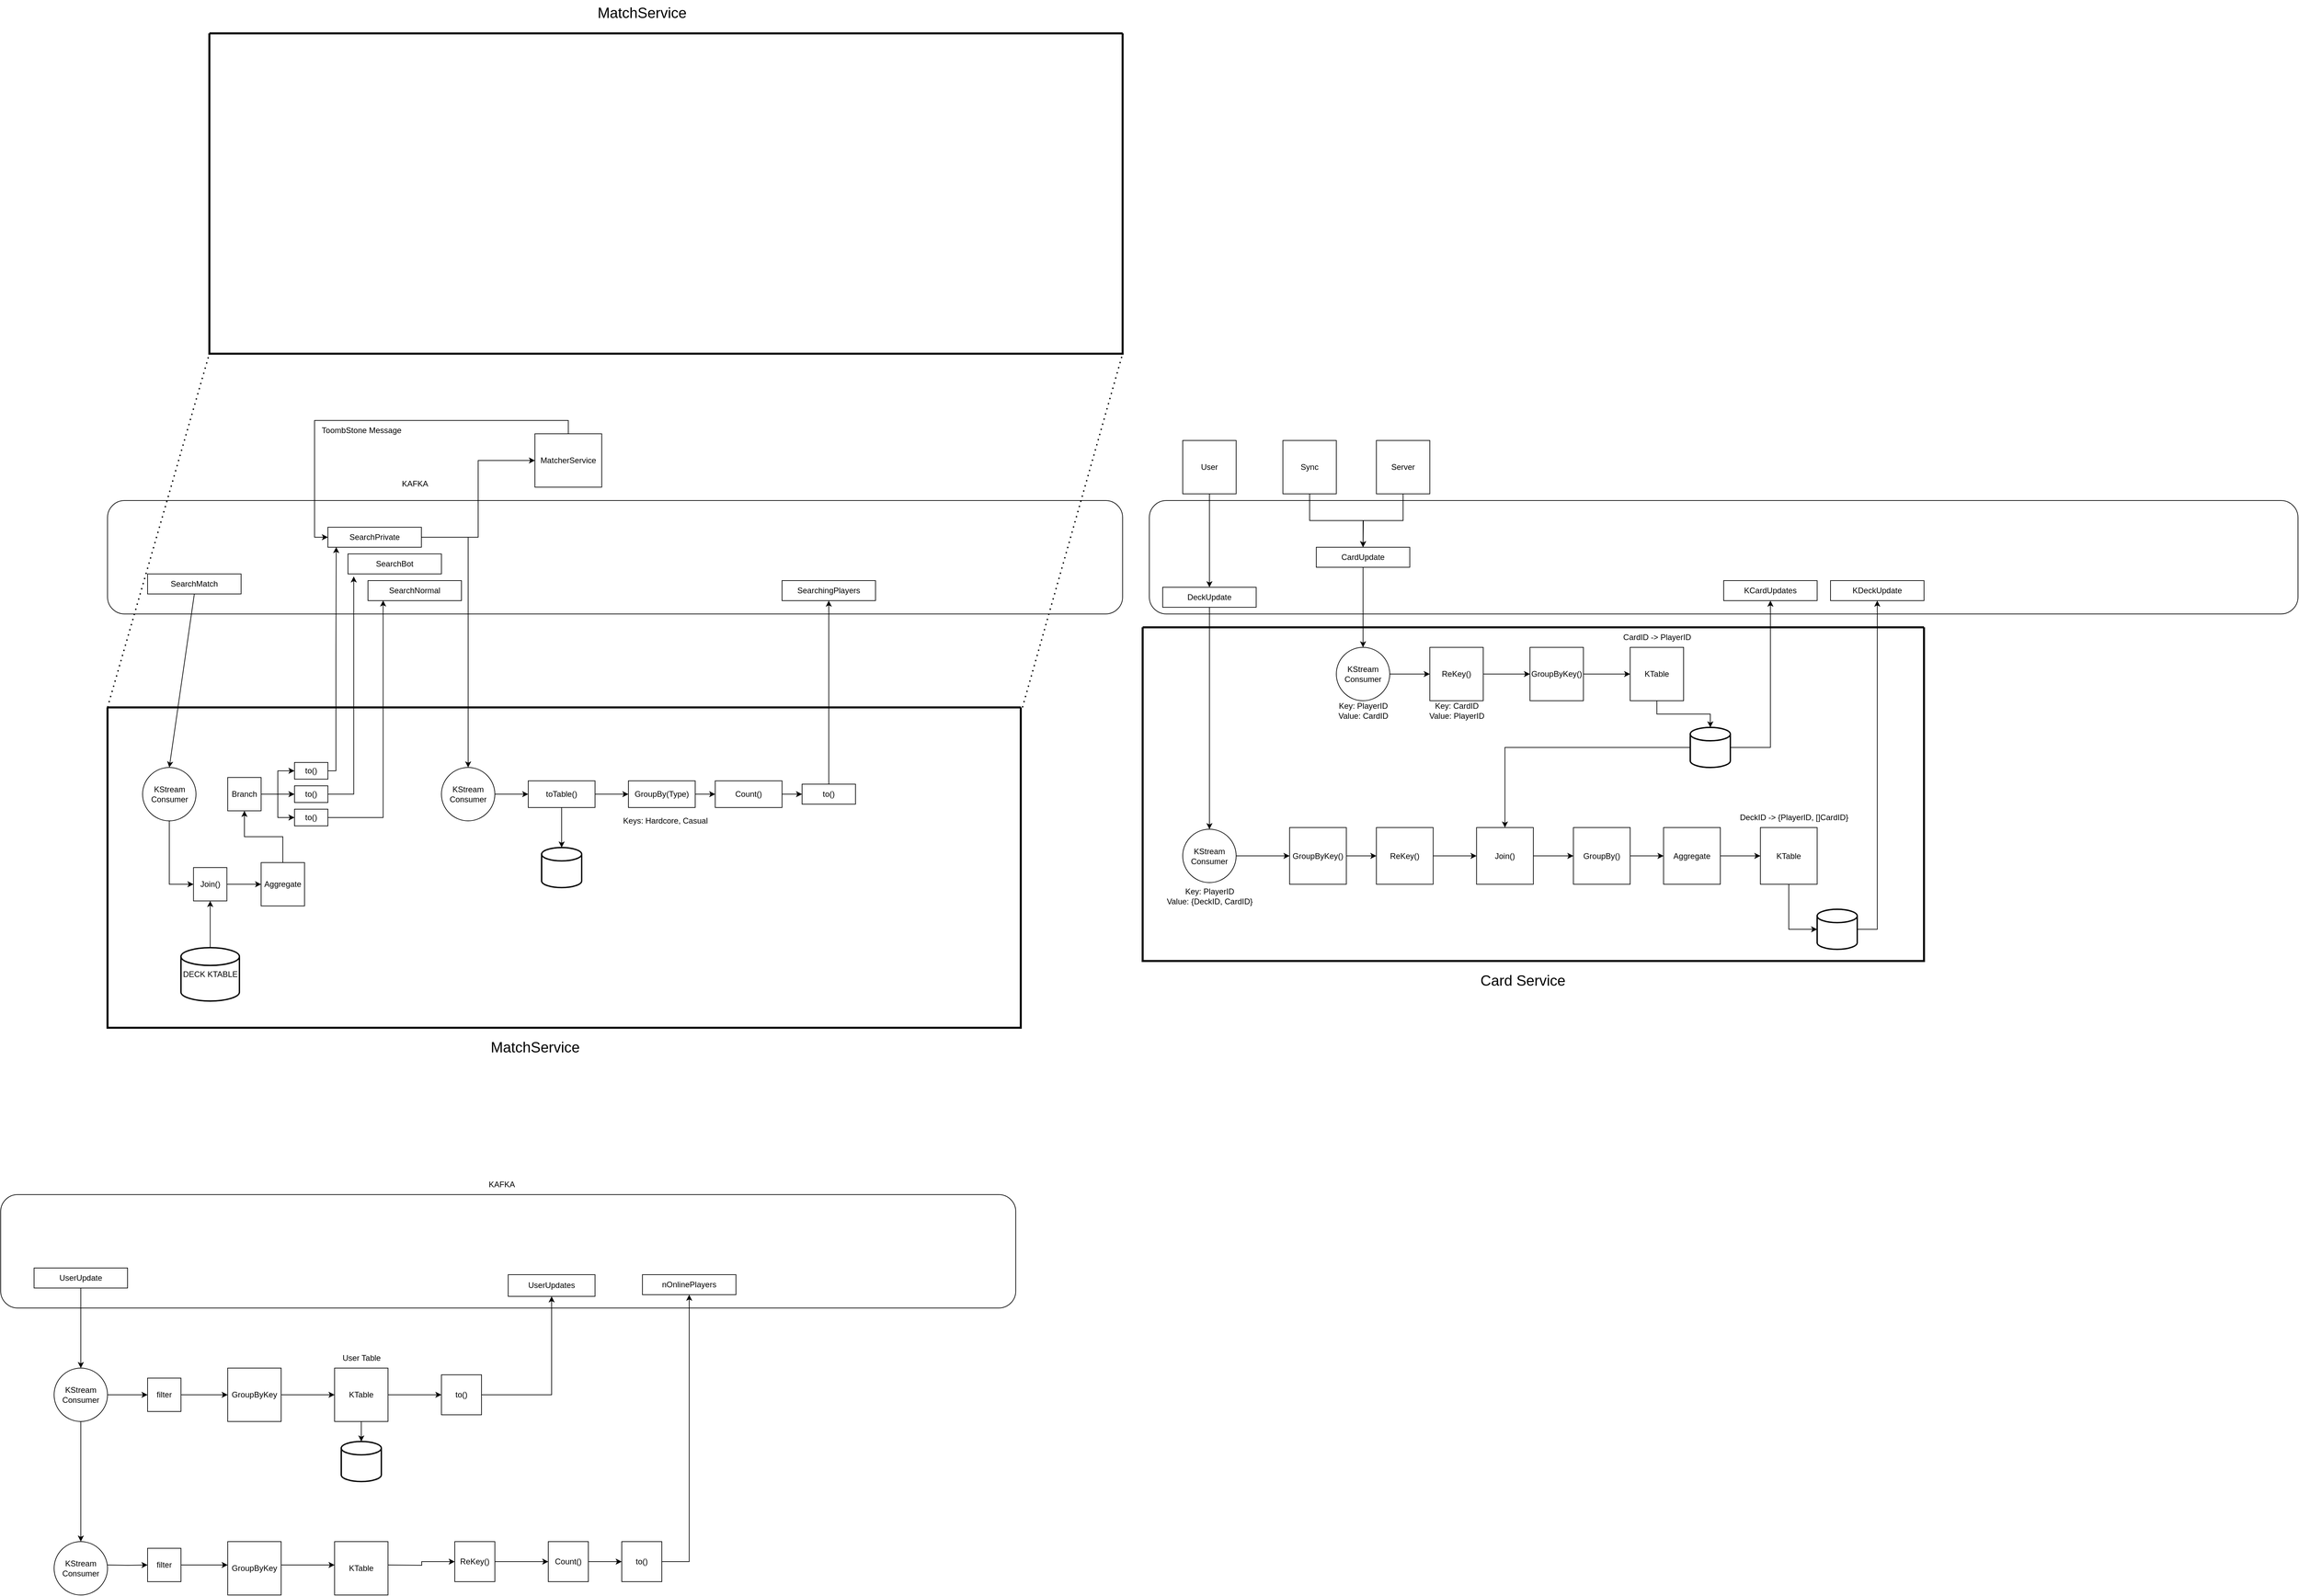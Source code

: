 <mxfile version="21.0.6" type="github">
  <diagram name="Pagina-1" id="jkMGYgcZss7tJJXc1dJc">
    <mxGraphModel dx="2074" dy="2285" grid="1" gridSize="10" guides="1" tooltips="1" connect="1" arrows="1" fold="1" page="1" pageScale="1" pageWidth="827" pageHeight="1169" math="0" shadow="0">
      <root>
        <mxCell id="0" />
        <mxCell id="1" parent="0" />
        <mxCell id="S80xQoVA_Cn7VEeKXndC-1" value="" style="rounded=1;whiteSpace=wrap;html=1;" vertex="1" parent="1">
          <mxGeometry x="220" y="130" width="1520" height="170" as="geometry" />
        </mxCell>
        <mxCell id="S80xQoVA_Cn7VEeKXndC-2" value="KAFKA" style="text;html=1;align=center;verticalAlign=middle;resizable=0;points=[];autosize=1;strokeColor=none;fillColor=none;" vertex="1" parent="1">
          <mxGeometry x="650" y="90" width="60" height="30" as="geometry" />
        </mxCell>
        <mxCell id="S80xQoVA_Cn7VEeKXndC-3" value="SearchBot" style="rounded=0;whiteSpace=wrap;html=1;" vertex="1" parent="1">
          <mxGeometry x="580" y="210" width="140" height="30" as="geometry" />
        </mxCell>
        <mxCell id="S80xQoVA_Cn7VEeKXndC-185" style="edgeStyle=orthogonalEdgeStyle;rounded=0;orthogonalLoop=1;jettySize=auto;html=1;exitX=0.5;exitY=1;exitDx=0;exitDy=0;entryX=0;entryY=0.5;entryDx=0;entryDy=0;" edge="1" parent="1" source="S80xQoVA_Cn7VEeKXndC-5" target="S80xQoVA_Cn7VEeKXndC-184">
          <mxGeometry relative="1" as="geometry" />
        </mxCell>
        <mxCell id="S80xQoVA_Cn7VEeKXndC-5" value="KStream Consumer" style="ellipse;whiteSpace=wrap;html=1;aspect=fixed;" vertex="1" parent="1">
          <mxGeometry x="272.5" y="530" width="80" height="80" as="geometry" />
        </mxCell>
        <mxCell id="S80xQoVA_Cn7VEeKXndC-20" style="edgeStyle=orthogonalEdgeStyle;rounded=0;orthogonalLoop=1;jettySize=auto;html=1;exitX=1;exitY=0.5;exitDx=0;exitDy=0;entryX=0;entryY=0.5;entryDx=0;entryDy=0;" edge="1" parent="1" source="S80xQoVA_Cn7VEeKXndC-7" target="S80xQoVA_Cn7VEeKXndC-18">
          <mxGeometry relative="1" as="geometry" />
        </mxCell>
        <mxCell id="S80xQoVA_Cn7VEeKXndC-21" style="edgeStyle=orthogonalEdgeStyle;rounded=0;orthogonalLoop=1;jettySize=auto;html=1;exitX=1;exitY=0.5;exitDx=0;exitDy=0;entryX=0;entryY=0.5;entryDx=0;entryDy=0;" edge="1" parent="1" source="S80xQoVA_Cn7VEeKXndC-7" target="S80xQoVA_Cn7VEeKXndC-19">
          <mxGeometry relative="1" as="geometry" />
        </mxCell>
        <mxCell id="S80xQoVA_Cn7VEeKXndC-22" style="edgeStyle=orthogonalEdgeStyle;rounded=0;orthogonalLoop=1;jettySize=auto;html=1;exitX=1;exitY=0.5;exitDx=0;exitDy=0;entryX=0;entryY=0.5;entryDx=0;entryDy=0;" edge="1" parent="1" source="S80xQoVA_Cn7VEeKXndC-7" target="S80xQoVA_Cn7VEeKXndC-16">
          <mxGeometry relative="1" as="geometry" />
        </mxCell>
        <mxCell id="S80xQoVA_Cn7VEeKXndC-7" value="Branch" style="whiteSpace=wrap;html=1;aspect=fixed;" vertex="1" parent="1">
          <mxGeometry x="400" y="545" width="50" height="50" as="geometry" />
        </mxCell>
        <mxCell id="S80xQoVA_Cn7VEeKXndC-9" value="SearchMatch" style="rounded=0;whiteSpace=wrap;html=1;" vertex="1" parent="1">
          <mxGeometry x="280" y="240" width="140" height="30" as="geometry" />
        </mxCell>
        <mxCell id="S80xQoVA_Cn7VEeKXndC-28" style="edgeStyle=orthogonalEdgeStyle;rounded=0;orthogonalLoop=1;jettySize=auto;html=1;exitX=1;exitY=0.5;exitDx=0;exitDy=0;entryX=0.5;entryY=0;entryDx=0;entryDy=0;" edge="1" parent="1" source="S80xQoVA_Cn7VEeKXndC-11" target="S80xQoVA_Cn7VEeKXndC-27">
          <mxGeometry relative="1" as="geometry">
            <Array as="points">
              <mxPoint x="760" y="185" />
              <mxPoint x="760" y="515" />
            </Array>
          </mxGeometry>
        </mxCell>
        <mxCell id="S80xQoVA_Cn7VEeKXndC-35" style="edgeStyle=orthogonalEdgeStyle;rounded=0;orthogonalLoop=1;jettySize=auto;html=1;exitX=1;exitY=0.5;exitDx=0;exitDy=0;entryX=0;entryY=0.5;entryDx=0;entryDy=0;" edge="1" parent="1" source="S80xQoVA_Cn7VEeKXndC-11" target="S80xQoVA_Cn7VEeKXndC-34">
          <mxGeometry relative="1" as="geometry" />
        </mxCell>
        <mxCell id="S80xQoVA_Cn7VEeKXndC-11" value="SearchPrivate" style="rounded=0;whiteSpace=wrap;html=1;" vertex="1" parent="1">
          <mxGeometry x="550" y="170" width="140" height="30" as="geometry" />
        </mxCell>
        <mxCell id="S80xQoVA_Cn7VEeKXndC-13" value="" style="endArrow=classic;html=1;rounded=0;entryX=0.5;entryY=0;entryDx=0;entryDy=0;exitX=0.5;exitY=1;exitDx=0;exitDy=0;" edge="1" parent="1" source="S80xQoVA_Cn7VEeKXndC-9" target="S80xQoVA_Cn7VEeKXndC-5">
          <mxGeometry width="50" height="50" relative="1" as="geometry">
            <mxPoint x="230" y="420" as="sourcePoint" />
            <mxPoint x="280" y="370" as="targetPoint" />
          </mxGeometry>
        </mxCell>
        <mxCell id="S80xQoVA_Cn7VEeKXndC-26" style="edgeStyle=orthogonalEdgeStyle;rounded=0;orthogonalLoop=1;jettySize=auto;html=1;exitX=1;exitY=0.5;exitDx=0;exitDy=0;entryX=0.162;entryY=0.99;entryDx=0;entryDy=0;entryPerimeter=0;" edge="1" parent="1" source="S80xQoVA_Cn7VEeKXndC-16" target="S80xQoVA_Cn7VEeKXndC-23">
          <mxGeometry relative="1" as="geometry" />
        </mxCell>
        <mxCell id="S80xQoVA_Cn7VEeKXndC-16" value="to()" style="whiteSpace=wrap;html=1;" vertex="1" parent="1">
          <mxGeometry x="500" y="592.5" width="50" height="25" as="geometry" />
        </mxCell>
        <mxCell id="S80xQoVA_Cn7VEeKXndC-25" style="edgeStyle=orthogonalEdgeStyle;rounded=0;orthogonalLoop=1;jettySize=auto;html=1;exitX=1;exitY=0.5;exitDx=0;exitDy=0;entryX=0.062;entryY=1.124;entryDx=0;entryDy=0;entryPerimeter=0;" edge="1" parent="1" source="S80xQoVA_Cn7VEeKXndC-18" target="S80xQoVA_Cn7VEeKXndC-3">
          <mxGeometry relative="1" as="geometry" />
        </mxCell>
        <mxCell id="S80xQoVA_Cn7VEeKXndC-18" value="to()" style="whiteSpace=wrap;html=1;" vertex="1" parent="1">
          <mxGeometry x="500" y="557.5" width="50" height="25" as="geometry" />
        </mxCell>
        <mxCell id="S80xQoVA_Cn7VEeKXndC-24" style="edgeStyle=orthogonalEdgeStyle;rounded=0;orthogonalLoop=1;jettySize=auto;html=1;exitX=1;exitY=0.5;exitDx=0;exitDy=0;entryX=0.089;entryY=0.99;entryDx=0;entryDy=0;entryPerimeter=0;" edge="1" parent="1" source="S80xQoVA_Cn7VEeKXndC-19" target="S80xQoVA_Cn7VEeKXndC-11">
          <mxGeometry relative="1" as="geometry">
            <Array as="points">
              <mxPoint x="562" y="535" />
              <mxPoint x="562" y="361" />
            </Array>
          </mxGeometry>
        </mxCell>
        <mxCell id="S80xQoVA_Cn7VEeKXndC-19" value="to()" style="whiteSpace=wrap;html=1;" vertex="1" parent="1">
          <mxGeometry x="500" y="522.5" width="50" height="25" as="geometry" />
        </mxCell>
        <mxCell id="S80xQoVA_Cn7VEeKXndC-23" value="SearchNormal" style="rounded=0;whiteSpace=wrap;html=1;" vertex="1" parent="1">
          <mxGeometry x="610" y="250" width="140" height="30" as="geometry" />
        </mxCell>
        <mxCell id="S80xQoVA_Cn7VEeKXndC-30" value="" style="edgeStyle=orthogonalEdgeStyle;rounded=0;orthogonalLoop=1;jettySize=auto;html=1;" edge="1" parent="1" source="S80xQoVA_Cn7VEeKXndC-27" target="S80xQoVA_Cn7VEeKXndC-29">
          <mxGeometry relative="1" as="geometry" />
        </mxCell>
        <mxCell id="S80xQoVA_Cn7VEeKXndC-27" value="KStream Consumer" style="ellipse;whiteSpace=wrap;html=1;aspect=fixed;" vertex="1" parent="1">
          <mxGeometry x="720" y="530" width="80" height="80" as="geometry" />
        </mxCell>
        <mxCell id="S80xQoVA_Cn7VEeKXndC-32" style="edgeStyle=orthogonalEdgeStyle;rounded=0;orthogonalLoop=1;jettySize=auto;html=1;exitX=0.5;exitY=1;exitDx=0;exitDy=0;entryX=0.5;entryY=0;entryDx=0;entryDy=0;entryPerimeter=0;" edge="1" parent="1" source="S80xQoVA_Cn7VEeKXndC-29" target="S80xQoVA_Cn7VEeKXndC-31">
          <mxGeometry relative="1" as="geometry" />
        </mxCell>
        <mxCell id="S80xQoVA_Cn7VEeKXndC-38" style="edgeStyle=orthogonalEdgeStyle;rounded=0;orthogonalLoop=1;jettySize=auto;html=1;exitX=1;exitY=0.5;exitDx=0;exitDy=0;entryX=0;entryY=0.5;entryDx=0;entryDy=0;" edge="1" parent="1" source="S80xQoVA_Cn7VEeKXndC-29" target="S80xQoVA_Cn7VEeKXndC-39">
          <mxGeometry relative="1" as="geometry">
            <mxPoint x="1000" y="570" as="targetPoint" />
          </mxGeometry>
        </mxCell>
        <mxCell id="S80xQoVA_Cn7VEeKXndC-29" value="toTable()" style="whiteSpace=wrap;html=1;" vertex="1" parent="1">
          <mxGeometry x="850" y="550" width="100" height="40" as="geometry" />
        </mxCell>
        <mxCell id="S80xQoVA_Cn7VEeKXndC-31" value="" style="strokeWidth=2;html=1;shape=mxgraph.flowchart.database;whiteSpace=wrap;" vertex="1" parent="1">
          <mxGeometry x="870" y="650" width="60" height="60" as="geometry" />
        </mxCell>
        <mxCell id="S80xQoVA_Cn7VEeKXndC-36" style="edgeStyle=orthogonalEdgeStyle;rounded=0;orthogonalLoop=1;jettySize=auto;html=1;exitX=0.5;exitY=0;exitDx=0;exitDy=0;entryX=0;entryY=0.5;entryDx=0;entryDy=0;" edge="1" parent="1" source="S80xQoVA_Cn7VEeKXndC-34" target="S80xQoVA_Cn7VEeKXndC-11">
          <mxGeometry relative="1" as="geometry" />
        </mxCell>
        <mxCell id="S80xQoVA_Cn7VEeKXndC-34" value="MatcherService" style="rounded=0;whiteSpace=wrap;html=1;" vertex="1" parent="1">
          <mxGeometry x="860" y="30" width="100" height="80" as="geometry" />
        </mxCell>
        <mxCell id="S80xQoVA_Cn7VEeKXndC-37" value="ToombStone Message" style="text;html=1;align=center;verticalAlign=middle;resizable=0;points=[];autosize=1;strokeColor=none;fillColor=none;" vertex="1" parent="1">
          <mxGeometry x="530" y="10" width="140" height="30" as="geometry" />
        </mxCell>
        <mxCell id="S80xQoVA_Cn7VEeKXndC-41" style="edgeStyle=orthogonalEdgeStyle;rounded=0;orthogonalLoop=1;jettySize=auto;html=1;exitX=1;exitY=0.5;exitDx=0;exitDy=0;entryX=0;entryY=0.5;entryDx=0;entryDy=0;" edge="1" parent="1" source="S80xQoVA_Cn7VEeKXndC-39" target="S80xQoVA_Cn7VEeKXndC-40">
          <mxGeometry relative="1" as="geometry" />
        </mxCell>
        <mxCell id="S80xQoVA_Cn7VEeKXndC-39" value="GroupBy(Type)" style="rounded=0;whiteSpace=wrap;html=1;" vertex="1" parent="1">
          <mxGeometry x="1000" y="550" width="100" height="40" as="geometry" />
        </mxCell>
        <mxCell id="S80xQoVA_Cn7VEeKXndC-42" style="edgeStyle=orthogonalEdgeStyle;rounded=0;orthogonalLoop=1;jettySize=auto;html=1;exitX=1;exitY=0.5;exitDx=0;exitDy=0;entryX=0;entryY=0.5;entryDx=0;entryDy=0;" edge="1" parent="1" source="S80xQoVA_Cn7VEeKXndC-40" target="S80xQoVA_Cn7VEeKXndC-43">
          <mxGeometry relative="1" as="geometry">
            <mxPoint x="1260" y="570" as="targetPoint" />
          </mxGeometry>
        </mxCell>
        <mxCell id="S80xQoVA_Cn7VEeKXndC-40" value="Count()" style="rounded=0;whiteSpace=wrap;html=1;" vertex="1" parent="1">
          <mxGeometry x="1130" y="550" width="100" height="40" as="geometry" />
        </mxCell>
        <mxCell id="S80xQoVA_Cn7VEeKXndC-46" style="edgeStyle=orthogonalEdgeStyle;rounded=0;orthogonalLoop=1;jettySize=auto;html=1;exitX=0.5;exitY=0;exitDx=0;exitDy=0;entryX=0.5;entryY=1;entryDx=0;entryDy=0;" edge="1" parent="1" source="S80xQoVA_Cn7VEeKXndC-43" target="S80xQoVA_Cn7VEeKXndC-44">
          <mxGeometry relative="1" as="geometry" />
        </mxCell>
        <mxCell id="S80xQoVA_Cn7VEeKXndC-43" value="to()" style="rounded=0;whiteSpace=wrap;html=1;" vertex="1" parent="1">
          <mxGeometry x="1260" y="555" width="80" height="30" as="geometry" />
        </mxCell>
        <mxCell id="S80xQoVA_Cn7VEeKXndC-44" value="SearchingPlayers" style="rounded=0;whiteSpace=wrap;html=1;" vertex="1" parent="1">
          <mxGeometry x="1230" y="250" width="140" height="30" as="geometry" />
        </mxCell>
        <mxCell id="S80xQoVA_Cn7VEeKXndC-45" value="Keys: Hardcore, Casual" style="text;html=1;align=center;verticalAlign=middle;resizable=0;points=[];autosize=1;strokeColor=none;fillColor=none;" vertex="1" parent="1">
          <mxGeometry x="980" y="595" width="150" height="30" as="geometry" />
        </mxCell>
        <mxCell id="S80xQoVA_Cn7VEeKXndC-47" value="" style="rounded=1;whiteSpace=wrap;html=1;" vertex="1" parent="1">
          <mxGeometry x="60" y="1170" width="1520" height="170" as="geometry" />
        </mxCell>
        <mxCell id="S80xQoVA_Cn7VEeKXndC-48" value="KAFKA" style="text;html=1;align=center;verticalAlign=middle;resizable=0;points=[];autosize=1;strokeColor=none;fillColor=none;" vertex="1" parent="1">
          <mxGeometry x="780" y="1140" width="60" height="30" as="geometry" />
        </mxCell>
        <mxCell id="S80xQoVA_Cn7VEeKXndC-52" style="edgeStyle=orthogonalEdgeStyle;rounded=0;orthogonalLoop=1;jettySize=auto;html=1;exitX=0.5;exitY=1;exitDx=0;exitDy=0;entryX=0.5;entryY=0;entryDx=0;entryDy=0;" edge="1" parent="1" source="S80xQoVA_Cn7VEeKXndC-50" target="S80xQoVA_Cn7VEeKXndC-51">
          <mxGeometry relative="1" as="geometry" />
        </mxCell>
        <mxCell id="S80xQoVA_Cn7VEeKXndC-50" value="UserUpdate" style="rounded=0;whiteSpace=wrap;html=1;" vertex="1" parent="1">
          <mxGeometry x="110" y="1280" width="140" height="30" as="geometry" />
        </mxCell>
        <mxCell id="S80xQoVA_Cn7VEeKXndC-54" style="edgeStyle=orthogonalEdgeStyle;rounded=0;orthogonalLoop=1;jettySize=auto;html=1;exitX=1;exitY=0.5;exitDx=0;exitDy=0;" edge="1" parent="1" source="S80xQoVA_Cn7VEeKXndC-51" target="S80xQoVA_Cn7VEeKXndC-53">
          <mxGeometry relative="1" as="geometry" />
        </mxCell>
        <mxCell id="S80xQoVA_Cn7VEeKXndC-56" style="edgeStyle=orthogonalEdgeStyle;rounded=0;orthogonalLoop=1;jettySize=auto;html=1;exitX=0.5;exitY=1;exitDx=0;exitDy=0;entryX=0.5;entryY=0;entryDx=0;entryDy=0;" edge="1" parent="1" source="S80xQoVA_Cn7VEeKXndC-51" target="S80xQoVA_Cn7VEeKXndC-55">
          <mxGeometry relative="1" as="geometry" />
        </mxCell>
        <mxCell id="S80xQoVA_Cn7VEeKXndC-51" value="KStream Consumer" style="ellipse;whiteSpace=wrap;html=1;aspect=fixed;" vertex="1" parent="1">
          <mxGeometry x="140" y="1430" width="80" height="80" as="geometry" />
        </mxCell>
        <mxCell id="S80xQoVA_Cn7VEeKXndC-79" style="edgeStyle=orthogonalEdgeStyle;rounded=0;orthogonalLoop=1;jettySize=auto;html=1;exitX=1;exitY=0.5;exitDx=0;exitDy=0;entryX=0;entryY=0.5;entryDx=0;entryDy=0;" edge="1" parent="1" source="S80xQoVA_Cn7VEeKXndC-53" target="S80xQoVA_Cn7VEeKXndC-78">
          <mxGeometry relative="1" as="geometry" />
        </mxCell>
        <mxCell id="S80xQoVA_Cn7VEeKXndC-53" value="filter" style="whiteSpace=wrap;html=1;aspect=fixed;" vertex="1" parent="1">
          <mxGeometry x="280" y="1445" width="50" height="50" as="geometry" />
        </mxCell>
        <mxCell id="S80xQoVA_Cn7VEeKXndC-58" style="edgeStyle=orthogonalEdgeStyle;rounded=0;orthogonalLoop=1;jettySize=auto;html=1;exitX=1;exitY=0.5;exitDx=0;exitDy=0;entryX=0;entryY=0.5;entryDx=0;entryDy=0;" edge="1" parent="1" target="S80xQoVA_Cn7VEeKXndC-57">
          <mxGeometry relative="1" as="geometry">
            <mxPoint x="220" y="1725" as="sourcePoint" />
          </mxGeometry>
        </mxCell>
        <mxCell id="S80xQoVA_Cn7VEeKXndC-55" value="KStream Consumer" style="ellipse;whiteSpace=wrap;html=1;aspect=fixed;" vertex="1" parent="1">
          <mxGeometry x="140" y="1690" width="80" height="80" as="geometry" />
        </mxCell>
        <mxCell id="S80xQoVA_Cn7VEeKXndC-60" value="" style="edgeStyle=orthogonalEdgeStyle;rounded=0;orthogonalLoop=1;jettySize=auto;html=1;" edge="1" parent="1" source="S80xQoVA_Cn7VEeKXndC-57">
          <mxGeometry relative="1" as="geometry">
            <mxPoint x="400" y="1725" as="targetPoint" />
          </mxGeometry>
        </mxCell>
        <mxCell id="S80xQoVA_Cn7VEeKXndC-57" value="filter" style="whiteSpace=wrap;html=1;aspect=fixed;" vertex="1" parent="1">
          <mxGeometry x="280" y="1700" width="50" height="50" as="geometry" />
        </mxCell>
        <mxCell id="S80xQoVA_Cn7VEeKXndC-62" value="" style="edgeStyle=orthogonalEdgeStyle;rounded=0;orthogonalLoop=1;jettySize=auto;html=1;" edge="1" parent="1">
          <mxGeometry relative="1" as="geometry">
            <mxPoint x="480" y="1725" as="sourcePoint" />
            <mxPoint x="560" y="1725" as="targetPoint" />
          </mxGeometry>
        </mxCell>
        <mxCell id="S80xQoVA_Cn7VEeKXndC-59" value="GroupByKey" style="whiteSpace=wrap;html=1;aspect=fixed;" vertex="1" parent="1">
          <mxGeometry x="400" y="1690" width="80" height="80" as="geometry" />
        </mxCell>
        <mxCell id="S80xQoVA_Cn7VEeKXndC-75" style="edgeStyle=orthogonalEdgeStyle;rounded=0;orthogonalLoop=1;jettySize=auto;html=1;exitX=1;exitY=0.5;exitDx=0;exitDy=0;entryX=0;entryY=0.5;entryDx=0;entryDy=0;" edge="1" parent="1" target="S80xQoVA_Cn7VEeKXndC-67">
          <mxGeometry relative="1" as="geometry">
            <mxPoint x="640" y="1725" as="sourcePoint" />
          </mxGeometry>
        </mxCell>
        <mxCell id="S80xQoVA_Cn7VEeKXndC-61" value="KTable" style="whiteSpace=wrap;html=1;aspect=fixed;" vertex="1" parent="1">
          <mxGeometry x="560" y="1690" width="80" height="80" as="geometry" />
        </mxCell>
        <mxCell id="S80xQoVA_Cn7VEeKXndC-69" value="" style="edgeStyle=orthogonalEdgeStyle;rounded=0;orthogonalLoop=1;jettySize=auto;html=1;" edge="1" parent="1" source="S80xQoVA_Cn7VEeKXndC-67" target="S80xQoVA_Cn7VEeKXndC-68">
          <mxGeometry relative="1" as="geometry" />
        </mxCell>
        <mxCell id="S80xQoVA_Cn7VEeKXndC-67" value="ReKey()" style="whiteSpace=wrap;html=1;aspect=fixed;" vertex="1" parent="1">
          <mxGeometry x="740" y="1690" width="60" height="60" as="geometry" />
        </mxCell>
        <mxCell id="S80xQoVA_Cn7VEeKXndC-73" style="edgeStyle=orthogonalEdgeStyle;rounded=0;orthogonalLoop=1;jettySize=auto;html=1;exitX=1;exitY=0.5;exitDx=0;exitDy=0;entryX=0;entryY=0.5;entryDx=0;entryDy=0;" edge="1" parent="1" source="S80xQoVA_Cn7VEeKXndC-68" target="S80xQoVA_Cn7VEeKXndC-72">
          <mxGeometry relative="1" as="geometry" />
        </mxCell>
        <mxCell id="S80xQoVA_Cn7VEeKXndC-68" value="Count()" style="whiteSpace=wrap;html=1;aspect=fixed;" vertex="1" parent="1">
          <mxGeometry x="880" y="1690" width="60" height="60" as="geometry" />
        </mxCell>
        <mxCell id="S80xQoVA_Cn7VEeKXndC-70" value="nOnlinePlayers" style="rounded=0;whiteSpace=wrap;html=1;" vertex="1" parent="1">
          <mxGeometry x="1021" y="1290" width="140" height="30" as="geometry" />
        </mxCell>
        <mxCell id="S80xQoVA_Cn7VEeKXndC-74" style="edgeStyle=orthogonalEdgeStyle;rounded=0;orthogonalLoop=1;jettySize=auto;html=1;exitX=1;exitY=0.5;exitDx=0;exitDy=0;entryX=0.5;entryY=1;entryDx=0;entryDy=0;" edge="1" parent="1" source="S80xQoVA_Cn7VEeKXndC-72" target="S80xQoVA_Cn7VEeKXndC-70">
          <mxGeometry relative="1" as="geometry" />
        </mxCell>
        <mxCell id="S80xQoVA_Cn7VEeKXndC-72" value="to()" style="whiteSpace=wrap;html=1;aspect=fixed;" vertex="1" parent="1">
          <mxGeometry x="990" y="1690" width="60" height="60" as="geometry" />
        </mxCell>
        <mxCell id="S80xQoVA_Cn7VEeKXndC-82" style="edgeStyle=orthogonalEdgeStyle;rounded=0;orthogonalLoop=1;jettySize=auto;html=1;exitX=0.5;exitY=1;exitDx=0;exitDy=0;entryX=0.5;entryY=0;entryDx=0;entryDy=0;entryPerimeter=0;" edge="1" parent="1" source="S80xQoVA_Cn7VEeKXndC-76" target="S80xQoVA_Cn7VEeKXndC-81">
          <mxGeometry relative="1" as="geometry" />
        </mxCell>
        <mxCell id="S80xQoVA_Cn7VEeKXndC-86" value="" style="edgeStyle=orthogonalEdgeStyle;rounded=0;orthogonalLoop=1;jettySize=auto;html=1;" edge="1" parent="1" source="S80xQoVA_Cn7VEeKXndC-76" target="S80xQoVA_Cn7VEeKXndC-85">
          <mxGeometry relative="1" as="geometry" />
        </mxCell>
        <mxCell id="S80xQoVA_Cn7VEeKXndC-76" value="KTable" style="whiteSpace=wrap;html=1;aspect=fixed;" vertex="1" parent="1">
          <mxGeometry x="560" y="1430" width="80" height="80" as="geometry" />
        </mxCell>
        <mxCell id="S80xQoVA_Cn7VEeKXndC-77" value="User Table" style="text;html=1;align=center;verticalAlign=middle;resizable=0;points=[];autosize=1;strokeColor=none;fillColor=none;" vertex="1" parent="1">
          <mxGeometry x="560" y="1400" width="80" height="30" as="geometry" />
        </mxCell>
        <mxCell id="S80xQoVA_Cn7VEeKXndC-80" style="edgeStyle=orthogonalEdgeStyle;rounded=0;orthogonalLoop=1;jettySize=auto;html=1;exitX=1;exitY=0.5;exitDx=0;exitDy=0;entryX=0;entryY=0.5;entryDx=0;entryDy=0;" edge="1" parent="1" source="S80xQoVA_Cn7VEeKXndC-78" target="S80xQoVA_Cn7VEeKXndC-76">
          <mxGeometry relative="1" as="geometry" />
        </mxCell>
        <mxCell id="S80xQoVA_Cn7VEeKXndC-78" value="GroupByKey" style="whiteSpace=wrap;html=1;aspect=fixed;" vertex="1" parent="1">
          <mxGeometry x="400" y="1430" width="80" height="80" as="geometry" />
        </mxCell>
        <mxCell id="S80xQoVA_Cn7VEeKXndC-81" value="" style="strokeWidth=2;html=1;shape=mxgraph.flowchart.database;whiteSpace=wrap;" vertex="1" parent="1">
          <mxGeometry x="570" y="1540" width="60" height="60" as="geometry" />
        </mxCell>
        <mxCell id="S80xQoVA_Cn7VEeKXndC-89" value="" style="edgeStyle=orthogonalEdgeStyle;rounded=0;orthogonalLoop=1;jettySize=auto;html=1;" edge="1" parent="1" source="S80xQoVA_Cn7VEeKXndC-85" target="S80xQoVA_Cn7VEeKXndC-88">
          <mxGeometry relative="1" as="geometry" />
        </mxCell>
        <mxCell id="S80xQoVA_Cn7VEeKXndC-85" value="to()" style="whiteSpace=wrap;html=1;aspect=fixed;" vertex="1" parent="1">
          <mxGeometry x="720" y="1440" width="60" height="60" as="geometry" />
        </mxCell>
        <mxCell id="S80xQoVA_Cn7VEeKXndC-88" value="UserUpdates" style="whiteSpace=wrap;html=1;" vertex="1" parent="1">
          <mxGeometry x="820" y="1290" width="130" height="32.5" as="geometry" />
        </mxCell>
        <mxCell id="S80xQoVA_Cn7VEeKXndC-90" value="" style="rounded=1;whiteSpace=wrap;html=1;" vertex="1" parent="1">
          <mxGeometry x="1780" y="130" width="1720" height="170" as="geometry" />
        </mxCell>
        <mxCell id="S80xQoVA_Cn7VEeKXndC-91" style="edgeStyle=orthogonalEdgeStyle;rounded=0;orthogonalLoop=1;jettySize=auto;html=1;exitX=0.5;exitY=1;exitDx=0;exitDy=0;entryX=0.5;entryY=0;entryDx=0;entryDy=0;" edge="1" parent="1" source="S80xQoVA_Cn7VEeKXndC-92" target="S80xQoVA_Cn7VEeKXndC-95">
          <mxGeometry relative="1" as="geometry" />
        </mxCell>
        <mxCell id="S80xQoVA_Cn7VEeKXndC-92" value="DeckUpdate" style="rounded=0;whiteSpace=wrap;html=1;" vertex="1" parent="1">
          <mxGeometry x="1800" y="260" width="140" height="30" as="geometry" />
        </mxCell>
        <mxCell id="S80xQoVA_Cn7VEeKXndC-156" style="edgeStyle=orthogonalEdgeStyle;rounded=0;orthogonalLoop=1;jettySize=auto;html=1;exitX=1;exitY=0.5;exitDx=0;exitDy=0;entryX=0;entryY=0.5;entryDx=0;entryDy=0;" edge="1" parent="1" source="S80xQoVA_Cn7VEeKXndC-95" target="S80xQoVA_Cn7VEeKXndC-124">
          <mxGeometry relative="1" as="geometry" />
        </mxCell>
        <mxCell id="S80xQoVA_Cn7VEeKXndC-95" value="KStream Consumer" style="ellipse;whiteSpace=wrap;html=1;aspect=fixed;" vertex="1" parent="1">
          <mxGeometry x="1830" y="622.5" width="80" height="80" as="geometry" />
        </mxCell>
        <mxCell id="S80xQoVA_Cn7VEeKXndC-169" value="" style="edgeStyle=orthogonalEdgeStyle;rounded=0;orthogonalLoop=1;jettySize=auto;html=1;" edge="1" parent="1" source="S80xQoVA_Cn7VEeKXndC-124" target="S80xQoVA_Cn7VEeKXndC-165">
          <mxGeometry relative="1" as="geometry" />
        </mxCell>
        <mxCell id="S80xQoVA_Cn7VEeKXndC-124" value="GroupByKey()" style="whiteSpace=wrap;html=1;aspect=fixed;" vertex="1" parent="1">
          <mxGeometry x="1990" y="620" width="85" height="85" as="geometry" />
        </mxCell>
        <mxCell id="S80xQoVA_Cn7VEeKXndC-136" style="edgeStyle=orthogonalEdgeStyle;rounded=0;orthogonalLoop=1;jettySize=auto;html=1;exitX=0.5;exitY=1;exitDx=0;exitDy=0;entryX=0.5;entryY=0;entryDx=0;entryDy=0;" edge="1" parent="1" source="S80xQoVA_Cn7VEeKXndC-130" target="S80xQoVA_Cn7VEeKXndC-135">
          <mxGeometry relative="1" as="geometry" />
        </mxCell>
        <mxCell id="S80xQoVA_Cn7VEeKXndC-130" value="CardUpdate" style="rounded=0;whiteSpace=wrap;html=1;" vertex="1" parent="1">
          <mxGeometry x="2030" y="200" width="140" height="30" as="geometry" />
        </mxCell>
        <mxCell id="S80xQoVA_Cn7VEeKXndC-133" style="edgeStyle=orthogonalEdgeStyle;rounded=0;orthogonalLoop=1;jettySize=auto;html=1;exitX=0.5;exitY=1;exitDx=0;exitDy=0;" edge="1" parent="1" source="S80xQoVA_Cn7VEeKXndC-131" target="S80xQoVA_Cn7VEeKXndC-130">
          <mxGeometry relative="1" as="geometry" />
        </mxCell>
        <mxCell id="S80xQoVA_Cn7VEeKXndC-131" value="Sync" style="whiteSpace=wrap;html=1;aspect=fixed;" vertex="1" parent="1">
          <mxGeometry x="1980" y="40" width="80" height="80" as="geometry" />
        </mxCell>
        <mxCell id="S80xQoVA_Cn7VEeKXndC-134" style="edgeStyle=orthogonalEdgeStyle;rounded=0;orthogonalLoop=1;jettySize=auto;html=1;exitX=0.5;exitY=1;exitDx=0;exitDy=0;" edge="1" parent="1" source="S80xQoVA_Cn7VEeKXndC-132">
          <mxGeometry relative="1" as="geometry">
            <mxPoint x="2100" y="200" as="targetPoint" />
          </mxGeometry>
        </mxCell>
        <mxCell id="S80xQoVA_Cn7VEeKXndC-132" value="Server" style="whiteSpace=wrap;html=1;aspect=fixed;" vertex="1" parent="1">
          <mxGeometry x="2120" y="40" width="80" height="80" as="geometry" />
        </mxCell>
        <mxCell id="S80xQoVA_Cn7VEeKXndC-146" style="edgeStyle=orthogonalEdgeStyle;rounded=0;orthogonalLoop=1;jettySize=auto;html=1;exitX=1;exitY=0.5;exitDx=0;exitDy=0;entryX=0;entryY=0.5;entryDx=0;entryDy=0;" edge="1" parent="1" source="S80xQoVA_Cn7VEeKXndC-135" target="S80xQoVA_Cn7VEeKXndC-145">
          <mxGeometry relative="1" as="geometry" />
        </mxCell>
        <mxCell id="S80xQoVA_Cn7VEeKXndC-135" value="KStream Consumer" style="ellipse;whiteSpace=wrap;html=1;aspect=fixed;" vertex="1" parent="1">
          <mxGeometry x="2060" y="350" width="80" height="80" as="geometry" />
        </mxCell>
        <mxCell id="S80xQoVA_Cn7VEeKXndC-157" style="edgeStyle=orthogonalEdgeStyle;rounded=0;orthogonalLoop=1;jettySize=auto;html=1;exitX=1;exitY=0.5;exitDx=0;exitDy=0;entryX=0;entryY=0.5;entryDx=0;entryDy=0;" edge="1" parent="1" source="S80xQoVA_Cn7VEeKXndC-137" target="S80xQoVA_Cn7VEeKXndC-142">
          <mxGeometry relative="1" as="geometry" />
        </mxCell>
        <mxCell id="S80xQoVA_Cn7VEeKXndC-137" value="GroupByKey()" style="whiteSpace=wrap;html=1;aspect=fixed;" vertex="1" parent="1">
          <mxGeometry x="2350" y="350" width="80" height="80" as="geometry" />
        </mxCell>
        <mxCell id="S80xQoVA_Cn7VEeKXndC-150" style="edgeStyle=orthogonalEdgeStyle;rounded=0;orthogonalLoop=1;jettySize=auto;html=1;exitX=0.5;exitY=1;exitDx=0;exitDy=0;entryX=0.5;entryY=0;entryDx=0;entryDy=0;entryPerimeter=0;" edge="1" parent="1" source="S80xQoVA_Cn7VEeKXndC-142" target="S80xQoVA_Cn7VEeKXndC-149">
          <mxGeometry relative="1" as="geometry" />
        </mxCell>
        <mxCell id="S80xQoVA_Cn7VEeKXndC-142" value="KTable" style="whiteSpace=wrap;html=1;aspect=fixed;" vertex="1" parent="1">
          <mxGeometry x="2500" y="350" width="80" height="80" as="geometry" />
        </mxCell>
        <mxCell id="S80xQoVA_Cn7VEeKXndC-144" value="CardID -&amp;gt; PlayerID" style="text;html=1;align=center;verticalAlign=middle;resizable=0;points=[];autosize=1;strokeColor=none;fillColor=none;" vertex="1" parent="1">
          <mxGeometry x="2475" y="320" width="130" height="30" as="geometry" />
        </mxCell>
        <mxCell id="S80xQoVA_Cn7VEeKXndC-147" style="edgeStyle=orthogonalEdgeStyle;rounded=0;orthogonalLoop=1;jettySize=auto;html=1;exitX=1;exitY=0.5;exitDx=0;exitDy=0;entryX=0;entryY=0.5;entryDx=0;entryDy=0;" edge="1" parent="1" source="S80xQoVA_Cn7VEeKXndC-145" target="S80xQoVA_Cn7VEeKXndC-137">
          <mxGeometry relative="1" as="geometry" />
        </mxCell>
        <mxCell id="S80xQoVA_Cn7VEeKXndC-145" value="ReKey()" style="whiteSpace=wrap;html=1;aspect=fixed;" vertex="1" parent="1">
          <mxGeometry x="2200" y="350" width="80" height="80" as="geometry" />
        </mxCell>
        <mxCell id="S80xQoVA_Cn7VEeKXndC-148" value="Key: CardID&lt;br&gt;Value: PlayerID" style="text;html=1;align=center;verticalAlign=middle;resizable=0;points=[];autosize=1;strokeColor=none;fillColor=none;" vertex="1" parent="1">
          <mxGeometry x="2185" y="425" width="110" height="40" as="geometry" />
        </mxCell>
        <mxCell id="S80xQoVA_Cn7VEeKXndC-164" style="edgeStyle=orthogonalEdgeStyle;rounded=0;orthogonalLoop=1;jettySize=auto;html=1;exitX=0;exitY=0.5;exitDx=0;exitDy=0;exitPerimeter=0;entryX=0.5;entryY=0;entryDx=0;entryDy=0;" edge="1" parent="1" source="S80xQoVA_Cn7VEeKXndC-149" target="S80xQoVA_Cn7VEeKXndC-162">
          <mxGeometry relative="1" as="geometry" />
        </mxCell>
        <mxCell id="S80xQoVA_Cn7VEeKXndC-178" style="edgeStyle=orthogonalEdgeStyle;rounded=0;orthogonalLoop=1;jettySize=auto;html=1;exitX=1;exitY=0.5;exitDx=0;exitDy=0;exitPerimeter=0;entryX=0.5;entryY=1;entryDx=0;entryDy=0;" edge="1" parent="1" source="S80xQoVA_Cn7VEeKXndC-149" target="S80xQoVA_Cn7VEeKXndC-177">
          <mxGeometry relative="1" as="geometry" />
        </mxCell>
        <mxCell id="S80xQoVA_Cn7VEeKXndC-149" value="" style="strokeWidth=2;html=1;shape=mxgraph.flowchart.database;whiteSpace=wrap;" vertex="1" parent="1">
          <mxGeometry x="2590" y="470" width="60" height="60" as="geometry" />
        </mxCell>
        <mxCell id="S80xQoVA_Cn7VEeKXndC-152" style="edgeStyle=orthogonalEdgeStyle;rounded=0;orthogonalLoop=1;jettySize=auto;html=1;exitX=0.5;exitY=1;exitDx=0;exitDy=0;entryX=0.5;entryY=0;entryDx=0;entryDy=0;" edge="1" parent="1" source="S80xQoVA_Cn7VEeKXndC-151" target="S80xQoVA_Cn7VEeKXndC-92">
          <mxGeometry relative="1" as="geometry" />
        </mxCell>
        <mxCell id="S80xQoVA_Cn7VEeKXndC-151" value="User" style="whiteSpace=wrap;html=1;aspect=fixed;" vertex="1" parent="1">
          <mxGeometry x="1830" y="40" width="80" height="80" as="geometry" />
        </mxCell>
        <mxCell id="S80xQoVA_Cn7VEeKXndC-153" value="Key: PlayerID&lt;br&gt;Value: CardID" style="text;html=1;align=center;verticalAlign=middle;resizable=0;points=[];autosize=1;strokeColor=none;fillColor=none;" vertex="1" parent="1">
          <mxGeometry x="2050" y="425" width="100" height="40" as="geometry" />
        </mxCell>
        <mxCell id="S80xQoVA_Cn7VEeKXndC-155" value="Key: PlayerID&lt;br&gt;Value: {DeckID, CardID}" style="text;html=1;align=center;verticalAlign=middle;resizable=0;points=[];autosize=1;strokeColor=none;fillColor=none;" vertex="1" parent="1">
          <mxGeometry x="1795" y="702.5" width="150" height="40" as="geometry" />
        </mxCell>
        <mxCell id="S80xQoVA_Cn7VEeKXndC-160" style="edgeStyle=orthogonalEdgeStyle;rounded=0;orthogonalLoop=1;jettySize=auto;html=1;exitX=1;exitY=0.5;exitDx=0;exitDy=0;entryX=0;entryY=0.5;entryDx=0;entryDy=0;" edge="1" parent="1" source="S80xQoVA_Cn7VEeKXndC-158" target="S80xQoVA_Cn7VEeKXndC-159">
          <mxGeometry relative="1" as="geometry" />
        </mxCell>
        <mxCell id="S80xQoVA_Cn7VEeKXndC-158" value="Aggregate" style="whiteSpace=wrap;html=1;aspect=fixed;" vertex="1" parent="1">
          <mxGeometry x="2550" y="620" width="85" height="85" as="geometry" />
        </mxCell>
        <mxCell id="S80xQoVA_Cn7VEeKXndC-176" style="edgeStyle=orthogonalEdgeStyle;rounded=0;orthogonalLoop=1;jettySize=auto;html=1;exitX=0.5;exitY=1;exitDx=0;exitDy=0;entryX=0;entryY=0.5;entryDx=0;entryDy=0;entryPerimeter=0;" edge="1" parent="1" source="S80xQoVA_Cn7VEeKXndC-159" target="S80xQoVA_Cn7VEeKXndC-175">
          <mxGeometry relative="1" as="geometry" />
        </mxCell>
        <mxCell id="S80xQoVA_Cn7VEeKXndC-159" value="KTable" style="whiteSpace=wrap;html=1;aspect=fixed;" vertex="1" parent="1">
          <mxGeometry x="2695" y="620" width="85" height="85" as="geometry" />
        </mxCell>
        <mxCell id="S80xQoVA_Cn7VEeKXndC-161" value="DeckID -&amp;gt; {PlayerID, []CardID}" style="text;html=1;align=center;verticalAlign=middle;resizable=0;points=[];autosize=1;strokeColor=none;fillColor=none;" vertex="1" parent="1">
          <mxGeometry x="2650" y="590" width="190" height="30" as="geometry" />
        </mxCell>
        <mxCell id="S80xQoVA_Cn7VEeKXndC-171" value="" style="edgeStyle=orthogonalEdgeStyle;rounded=0;orthogonalLoop=1;jettySize=auto;html=1;" edge="1" parent="1" source="S80xQoVA_Cn7VEeKXndC-162" target="S80xQoVA_Cn7VEeKXndC-170">
          <mxGeometry relative="1" as="geometry" />
        </mxCell>
        <mxCell id="S80xQoVA_Cn7VEeKXndC-162" value="Join()" style="whiteSpace=wrap;html=1;aspect=fixed;" vertex="1" parent="1">
          <mxGeometry x="2270" y="620" width="85" height="85" as="geometry" />
        </mxCell>
        <mxCell id="S80xQoVA_Cn7VEeKXndC-166" value="" style="edgeStyle=orthogonalEdgeStyle;rounded=0;orthogonalLoop=1;jettySize=auto;html=1;" edge="1" parent="1" source="S80xQoVA_Cn7VEeKXndC-165" target="S80xQoVA_Cn7VEeKXndC-162">
          <mxGeometry relative="1" as="geometry" />
        </mxCell>
        <mxCell id="S80xQoVA_Cn7VEeKXndC-165" value="ReKey()" style="whiteSpace=wrap;html=1;aspect=fixed;" vertex="1" parent="1">
          <mxGeometry x="2120" y="620" width="85" height="85" as="geometry" />
        </mxCell>
        <mxCell id="S80xQoVA_Cn7VEeKXndC-172" value="" style="edgeStyle=orthogonalEdgeStyle;rounded=0;orthogonalLoop=1;jettySize=auto;html=1;" edge="1" parent="1" source="S80xQoVA_Cn7VEeKXndC-170" target="S80xQoVA_Cn7VEeKXndC-158">
          <mxGeometry relative="1" as="geometry" />
        </mxCell>
        <mxCell id="S80xQoVA_Cn7VEeKXndC-170" value="GroupBy()" style="whiteSpace=wrap;html=1;aspect=fixed;" vertex="1" parent="1">
          <mxGeometry x="2415" y="620" width="85" height="85" as="geometry" />
        </mxCell>
        <mxCell id="S80xQoVA_Cn7VEeKXndC-180" style="edgeStyle=orthogonalEdgeStyle;rounded=0;orthogonalLoop=1;jettySize=auto;html=1;exitX=1;exitY=0.5;exitDx=0;exitDy=0;exitPerimeter=0;entryX=0.5;entryY=1;entryDx=0;entryDy=0;" edge="1" parent="1" source="S80xQoVA_Cn7VEeKXndC-175" target="S80xQoVA_Cn7VEeKXndC-179">
          <mxGeometry relative="1" as="geometry" />
        </mxCell>
        <mxCell id="S80xQoVA_Cn7VEeKXndC-175" value="" style="strokeWidth=2;html=1;shape=mxgraph.flowchart.database;whiteSpace=wrap;" vertex="1" parent="1">
          <mxGeometry x="2780" y="742.5" width="60" height="60" as="geometry" />
        </mxCell>
        <mxCell id="S80xQoVA_Cn7VEeKXndC-177" value="KCardUpdates" style="rounded=0;whiteSpace=wrap;html=1;" vertex="1" parent="1">
          <mxGeometry x="2640" y="250" width="140" height="30" as="geometry" />
        </mxCell>
        <mxCell id="S80xQoVA_Cn7VEeKXndC-179" value="KDeckUpdate" style="rounded=0;whiteSpace=wrap;html=1;" vertex="1" parent="1">
          <mxGeometry x="2800" y="250" width="140" height="30" as="geometry" />
        </mxCell>
        <mxCell id="S80xQoVA_Cn7VEeKXndC-181" value="" style="swimlane;startSize=0;strokeWidth=3;" vertex="1" parent="1">
          <mxGeometry x="1770" y="320" width="1170" height="500" as="geometry" />
        </mxCell>
        <mxCell id="S80xQoVA_Cn7VEeKXndC-182" value="Card Service" style="text;html=1;align=center;verticalAlign=middle;resizable=0;points=[];autosize=1;strokeColor=none;fillColor=none;strokeWidth=3;fontSize=22;" vertex="1" parent="1">
          <mxGeometry x="2264" y="830" width="150" height="40" as="geometry" />
        </mxCell>
        <mxCell id="S80xQoVA_Cn7VEeKXndC-186" style="edgeStyle=orthogonalEdgeStyle;rounded=0;orthogonalLoop=1;jettySize=auto;html=1;exitX=0.5;exitY=0;exitDx=0;exitDy=0;exitPerimeter=0;entryX=0.5;entryY=1;entryDx=0;entryDy=0;" edge="1" parent="1" source="S80xQoVA_Cn7VEeKXndC-183" target="S80xQoVA_Cn7VEeKXndC-184">
          <mxGeometry relative="1" as="geometry" />
        </mxCell>
        <mxCell id="S80xQoVA_Cn7VEeKXndC-183" value="DECK KTABLE" style="strokeWidth=2;html=1;shape=mxgraph.flowchart.database;whiteSpace=wrap;" vertex="1" parent="1">
          <mxGeometry x="330" y="800" width="87.5" height="80" as="geometry" />
        </mxCell>
        <mxCell id="S80xQoVA_Cn7VEeKXndC-189" value="" style="edgeStyle=orthogonalEdgeStyle;rounded=0;orthogonalLoop=1;jettySize=auto;html=1;" edge="1" parent="1" source="S80xQoVA_Cn7VEeKXndC-184" target="S80xQoVA_Cn7VEeKXndC-188">
          <mxGeometry relative="1" as="geometry" />
        </mxCell>
        <mxCell id="S80xQoVA_Cn7VEeKXndC-184" value="Join()" style="whiteSpace=wrap;html=1;aspect=fixed;" vertex="1" parent="1">
          <mxGeometry x="348.75" y="680" width="50" height="50" as="geometry" />
        </mxCell>
        <mxCell id="S80xQoVA_Cn7VEeKXndC-190" style="edgeStyle=orthogonalEdgeStyle;rounded=0;orthogonalLoop=1;jettySize=auto;html=1;exitX=0.5;exitY=0;exitDx=0;exitDy=0;" edge="1" parent="1" source="S80xQoVA_Cn7VEeKXndC-188" target="S80xQoVA_Cn7VEeKXndC-7">
          <mxGeometry relative="1" as="geometry" />
        </mxCell>
        <mxCell id="S80xQoVA_Cn7VEeKXndC-188" value="Aggregate" style="whiteSpace=wrap;html=1;aspect=fixed;" vertex="1" parent="1">
          <mxGeometry x="450" y="672.5" width="65" height="65" as="geometry" />
        </mxCell>
        <mxCell id="S80xQoVA_Cn7VEeKXndC-191" value="" style="swimlane;startSize=0;fontSize=12;strokeWidth=3;" vertex="1" parent="1">
          <mxGeometry x="220" y="440" width="1367.5" height="480" as="geometry" />
        </mxCell>
        <mxCell id="S80xQoVA_Cn7VEeKXndC-192" value="MatchService" style="text;html=1;align=center;verticalAlign=middle;resizable=0;points=[];autosize=1;strokeColor=none;fillColor=none;strokeWidth=3;fontSize=22;" vertex="1" parent="1">
          <mxGeometry x="780" y="930" width="160" height="40" as="geometry" />
        </mxCell>
        <mxCell id="S80xQoVA_Cn7VEeKXndC-193" value="" style="swimlane;startSize=0;fontSize=12;strokeWidth=3;" vertex="1" parent="1">
          <mxGeometry x="372.5" y="-570" width="1367.5" height="480" as="geometry" />
        </mxCell>
        <mxCell id="S80xQoVA_Cn7VEeKXndC-194" value="MatchService" style="text;html=1;align=center;verticalAlign=middle;resizable=0;points=[];autosize=1;strokeColor=none;fillColor=none;strokeWidth=3;fontSize=22;" vertex="1" parent="1">
          <mxGeometry x="940" y="-620" width="160" height="40" as="geometry" />
        </mxCell>
        <mxCell id="S80xQoVA_Cn7VEeKXndC-195" value="" style="endArrow=none;dashed=1;html=1;dashPattern=1 3;strokeWidth=2;rounded=0;entryX=0;entryY=1;entryDx=0;entryDy=0;" edge="1" parent="1" target="S80xQoVA_Cn7VEeKXndC-193">
          <mxGeometry width="50" height="50" relative="1" as="geometry">
            <mxPoint x="220" y="440" as="sourcePoint" />
            <mxPoint x="270" y="390" as="targetPoint" />
          </mxGeometry>
        </mxCell>
        <mxCell id="S80xQoVA_Cn7VEeKXndC-196" value="" style="endArrow=none;dashed=1;html=1;dashPattern=1 3;strokeWidth=2;rounded=0;entryX=1;entryY=1;entryDx=0;entryDy=0;" edge="1" parent="1" target="S80xQoVA_Cn7VEeKXndC-193">
          <mxGeometry width="50" height="50" relative="1" as="geometry">
            <mxPoint x="1590" y="440" as="sourcePoint" />
            <mxPoint x="1640" y="390" as="targetPoint" />
          </mxGeometry>
        </mxCell>
      </root>
    </mxGraphModel>
  </diagram>
</mxfile>

